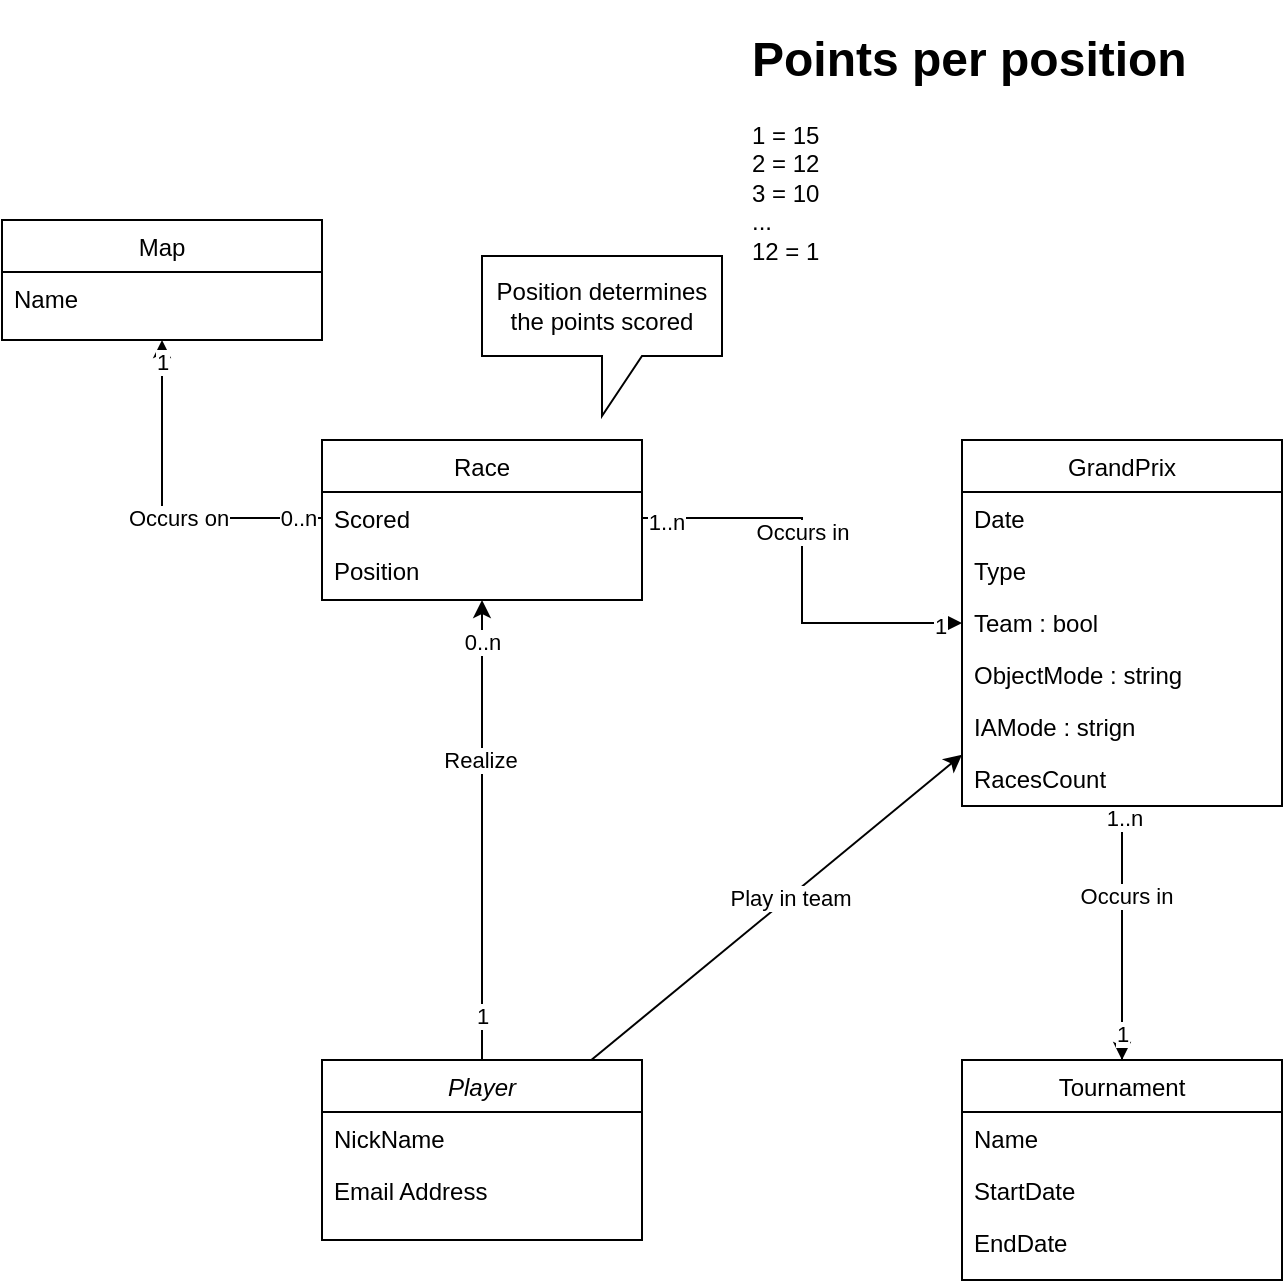 <mxfile version="24.2.5" type="device">
  <diagram id="C5RBs43oDa-KdzZeNtuy" name="Page-1">
    <mxGraphModel dx="857" dy="606" grid="1" gridSize="10" guides="1" tooltips="1" connect="1" arrows="1" fold="1" page="1" pageScale="1" pageWidth="827" pageHeight="1169" math="0" shadow="0">
      <root>
        <mxCell id="WIyWlLk6GJQsqaUBKTNV-0" />
        <mxCell id="WIyWlLk6GJQsqaUBKTNV-1" parent="WIyWlLk6GJQsqaUBKTNV-0" />
        <mxCell id="X79P-a3b31aQpc4Z4LpM-3" style="edgeStyle=orthogonalEdgeStyle;rounded=0;orthogonalLoop=1;jettySize=auto;html=1;" parent="WIyWlLk6GJQsqaUBKTNV-1" source="zkfFHV4jXpPFQw0GAbJ--0" target="X79P-a3b31aQpc4Z4LpM-0" edge="1">
          <mxGeometry relative="1" as="geometry" />
        </mxCell>
        <mxCell id="X79P-a3b31aQpc4Z4LpM-4" value="Realize" style="edgeLabel;html=1;align=center;verticalAlign=middle;resizable=0;points=[];" parent="X79P-a3b31aQpc4Z4LpM-3" vertex="1" connectable="0">
          <mxGeometry x="0.308" y="1" relative="1" as="geometry">
            <mxPoint as="offset" />
          </mxGeometry>
        </mxCell>
        <mxCell id="X79P-a3b31aQpc4Z4LpM-5" value="1" style="edgeLabel;html=1;align=center;verticalAlign=middle;resizable=0;points=[];" parent="X79P-a3b31aQpc4Z4LpM-3" vertex="1" connectable="0">
          <mxGeometry x="-0.804" relative="1" as="geometry">
            <mxPoint as="offset" />
          </mxGeometry>
        </mxCell>
        <mxCell id="X79P-a3b31aQpc4Z4LpM-6" value="0..n" style="edgeLabel;html=1;align=center;verticalAlign=middle;resizable=0;points=[];" parent="X79P-a3b31aQpc4Z4LpM-3" vertex="1" connectable="0">
          <mxGeometry x="0.821" relative="1" as="geometry">
            <mxPoint as="offset" />
          </mxGeometry>
        </mxCell>
        <mxCell id="OfAiOOOyODkjugbo0GrF-1" style="edgeStyle=orthogonalEdgeStyle;rounded=0;orthogonalLoop=1;jettySize=auto;html=1;" parent="WIyWlLk6GJQsqaUBKTNV-1" source="X79P-a3b31aQpc4Z4LpM-11" target="zkfFHV4jXpPFQw0GAbJ--17" edge="1">
          <mxGeometry relative="1" as="geometry">
            <mxPoint x="370" y="470" as="sourcePoint" />
          </mxGeometry>
        </mxCell>
        <mxCell id="zkfFHV4jXpPFQw0GAbJ--0" value="Player" style="swimlane;fontStyle=2;align=center;verticalAlign=top;childLayout=stackLayout;horizontal=1;startSize=26;horizontalStack=0;resizeParent=1;resizeLast=0;collapsible=1;marginBottom=0;rounded=0;shadow=0;strokeWidth=1;" parent="WIyWlLk6GJQsqaUBKTNV-1" vertex="1">
          <mxGeometry x="190" y="530" width="160" height="90" as="geometry">
            <mxRectangle x="190" y="530" width="160" height="26" as="alternateBounds" />
          </mxGeometry>
        </mxCell>
        <mxCell id="zkfFHV4jXpPFQw0GAbJ--1" value="NickName" style="text;align=left;verticalAlign=top;spacingLeft=4;spacingRight=4;overflow=hidden;rotatable=0;points=[[0,0.5],[1,0.5]];portConstraint=eastwest;" parent="zkfFHV4jXpPFQw0GAbJ--0" vertex="1">
          <mxGeometry y="26" width="160" height="26" as="geometry" />
        </mxCell>
        <mxCell id="zkfFHV4jXpPFQw0GAbJ--3" value="Email Address" style="text;align=left;verticalAlign=top;spacingLeft=4;spacingRight=4;overflow=hidden;rotatable=0;points=[[0,0.5],[1,0.5]];portConstraint=eastwest;rounded=0;shadow=0;html=0;" parent="zkfFHV4jXpPFQw0GAbJ--0" vertex="1">
          <mxGeometry y="52" width="160" height="26" as="geometry" />
        </mxCell>
        <mxCell id="X79P-a3b31aQpc4Z4LpM-15" style="edgeStyle=orthogonalEdgeStyle;rounded=0;orthogonalLoop=1;jettySize=auto;html=1;" parent="WIyWlLk6GJQsqaUBKTNV-1" source="zkfFHV4jXpPFQw0GAbJ--17" target="X79P-a3b31aQpc4Z4LpM-11" edge="1">
          <mxGeometry relative="1" as="geometry" />
        </mxCell>
        <mxCell id="X79P-a3b31aQpc4Z4LpM-16" value="Occurs in" style="edgeLabel;html=1;align=center;verticalAlign=middle;resizable=0;points=[];" parent="X79P-a3b31aQpc4Z4LpM-15" vertex="1" connectable="0">
          <mxGeometry x="-0.292" y="2" relative="1" as="geometry">
            <mxPoint as="offset" />
          </mxGeometry>
        </mxCell>
        <mxCell id="X79P-a3b31aQpc4Z4LpM-17" value="1..n" style="edgeLabel;html=1;align=center;verticalAlign=middle;resizable=0;points=[];" parent="X79P-a3b31aQpc4Z4LpM-15" vertex="1" connectable="0">
          <mxGeometry x="-0.908" y="1" relative="1" as="geometry">
            <mxPoint as="offset" />
          </mxGeometry>
        </mxCell>
        <mxCell id="X79P-a3b31aQpc4Z4LpM-18" value="1" style="edgeLabel;html=1;align=center;verticalAlign=middle;resizable=0;points=[];" parent="X79P-a3b31aQpc4Z4LpM-15" vertex="1" connectable="0">
          <mxGeometry x="0.785" relative="1" as="geometry">
            <mxPoint as="offset" />
          </mxGeometry>
        </mxCell>
        <mxCell id="zkfFHV4jXpPFQw0GAbJ--17" value="GrandPrix" style="swimlane;fontStyle=0;align=center;verticalAlign=top;childLayout=stackLayout;horizontal=1;startSize=26;horizontalStack=0;resizeParent=1;resizeLast=0;collapsible=1;marginBottom=0;rounded=0;shadow=0;strokeWidth=1;" parent="WIyWlLk6GJQsqaUBKTNV-1" vertex="1">
          <mxGeometry x="510" y="220" width="160" height="183" as="geometry">
            <mxRectangle x="510" y="170" width="160" height="26" as="alternateBounds" />
          </mxGeometry>
        </mxCell>
        <mxCell id="zkfFHV4jXpPFQw0GAbJ--18" value="Date" style="text;align=left;verticalAlign=top;spacingLeft=4;spacingRight=4;overflow=hidden;rotatable=0;points=[[0,0.5],[1,0.5]];portConstraint=eastwest;" parent="zkfFHV4jXpPFQw0GAbJ--17" vertex="1">
          <mxGeometry y="26" width="160" height="26" as="geometry" />
        </mxCell>
        <mxCell id="X79P-a3b31aQpc4Z4LpM-22" value="Type" style="text;align=left;verticalAlign=top;spacingLeft=4;spacingRight=4;overflow=hidden;rotatable=0;points=[[0,0.5],[1,0.5]];portConstraint=eastwest;" parent="zkfFHV4jXpPFQw0GAbJ--17" vertex="1">
          <mxGeometry y="52" width="160" height="26" as="geometry" />
        </mxCell>
        <mxCell id="X79P-a3b31aQpc4Z4LpM-25" value="Team : bool&#xa;" style="text;align=left;verticalAlign=top;spacingLeft=4;spacingRight=4;overflow=hidden;rotatable=0;points=[[0,0.5],[1,0.5]];portConstraint=eastwest;" parent="zkfFHV4jXpPFQw0GAbJ--17" vertex="1">
          <mxGeometry y="78" width="160" height="26" as="geometry" />
        </mxCell>
        <mxCell id="X79P-a3b31aQpc4Z4LpM-23" value="ObjectMode : string" style="text;align=left;verticalAlign=top;spacingLeft=4;spacingRight=4;overflow=hidden;rotatable=0;points=[[0,0.5],[1,0.5]];portConstraint=eastwest;" parent="zkfFHV4jXpPFQw0GAbJ--17" vertex="1">
          <mxGeometry y="104" width="160" height="26" as="geometry" />
        </mxCell>
        <mxCell id="X79P-a3b31aQpc4Z4LpM-24" value="IAMode : strign" style="text;align=left;verticalAlign=top;spacingLeft=4;spacingRight=4;overflow=hidden;rotatable=0;points=[[0,0.5],[1,0.5]];portConstraint=eastwest;" parent="zkfFHV4jXpPFQw0GAbJ--17" vertex="1">
          <mxGeometry y="130" width="160" height="26" as="geometry" />
        </mxCell>
        <mxCell id="OfAiOOOyODkjugbo0GrF-0" value="RacesCount" style="text;align=left;verticalAlign=top;spacingLeft=4;spacingRight=4;overflow=hidden;rotatable=0;points=[[0,0.5],[1,0.5]];portConstraint=eastwest;" parent="zkfFHV4jXpPFQw0GAbJ--17" vertex="1">
          <mxGeometry y="156" width="160" height="26" as="geometry" />
        </mxCell>
        <mxCell id="X79P-a3b31aQpc4Z4LpM-0" value="Race" style="swimlane;fontStyle=0;align=center;verticalAlign=top;childLayout=stackLayout;horizontal=1;startSize=26;horizontalStack=0;resizeParent=1;resizeLast=0;collapsible=1;marginBottom=0;rounded=0;shadow=0;strokeWidth=1;" parent="WIyWlLk6GJQsqaUBKTNV-1" vertex="1">
          <mxGeometry x="190" y="220" width="160" height="80" as="geometry">
            <mxRectangle x="190" y="220" width="160" height="26" as="alternateBounds" />
          </mxGeometry>
        </mxCell>
        <mxCell id="X79P-a3b31aQpc4Z4LpM-1" value="Scored" style="text;align=left;verticalAlign=top;spacingLeft=4;spacingRight=4;overflow=hidden;rotatable=0;points=[[0,0.5],[1,0.5]];portConstraint=eastwest;" parent="X79P-a3b31aQpc4Z4LpM-0" vertex="1">
          <mxGeometry y="26" width="160" height="26" as="geometry" />
        </mxCell>
        <mxCell id="X79P-a3b31aQpc4Z4LpM-29" value="Position" style="text;align=left;verticalAlign=top;spacingLeft=4;spacingRight=4;overflow=hidden;rotatable=0;points=[[0,0.5],[1,0.5]];portConstraint=eastwest;" parent="X79P-a3b31aQpc4Z4LpM-0" vertex="1">
          <mxGeometry y="52" width="160" height="26" as="geometry" />
        </mxCell>
        <mxCell id="X79P-a3b31aQpc4Z4LpM-7" style="edgeStyle=orthogonalEdgeStyle;rounded=0;orthogonalLoop=1;jettySize=auto;html=1;" parent="WIyWlLk6GJQsqaUBKTNV-1" source="X79P-a3b31aQpc4Z4LpM-1" target="zkfFHV4jXpPFQw0GAbJ--17" edge="1">
          <mxGeometry relative="1" as="geometry" />
        </mxCell>
        <mxCell id="X79P-a3b31aQpc4Z4LpM-8" value="Occurs in" style="edgeLabel;html=1;align=center;verticalAlign=middle;resizable=0;points=[];" parent="X79P-a3b31aQpc4Z4LpM-7" vertex="1" connectable="0">
          <mxGeometry x="-0.185" relative="1" as="geometry">
            <mxPoint as="offset" />
          </mxGeometry>
        </mxCell>
        <mxCell id="X79P-a3b31aQpc4Z4LpM-9" value="1..n" style="edgeLabel;html=1;align=center;verticalAlign=middle;resizable=0;points=[];" parent="X79P-a3b31aQpc4Z4LpM-7" vertex="1" connectable="0">
          <mxGeometry x="-0.888" y="-2" relative="1" as="geometry">
            <mxPoint as="offset" />
          </mxGeometry>
        </mxCell>
        <mxCell id="X79P-a3b31aQpc4Z4LpM-10" value="1" style="edgeLabel;html=1;align=center;verticalAlign=middle;resizable=0;points=[];" parent="X79P-a3b31aQpc4Z4LpM-7" vertex="1" connectable="0">
          <mxGeometry x="0.895" y="-1" relative="1" as="geometry">
            <mxPoint as="offset" />
          </mxGeometry>
        </mxCell>
        <mxCell id="X79P-a3b31aQpc4Z4LpM-30" value="Map" style="swimlane;fontStyle=0;align=center;verticalAlign=top;childLayout=stackLayout;horizontal=1;startSize=26;horizontalStack=0;resizeParent=1;resizeLast=0;collapsible=1;marginBottom=0;rounded=0;shadow=0;strokeWidth=1;" parent="WIyWlLk6GJQsqaUBKTNV-1" vertex="1">
          <mxGeometry x="30" y="110" width="160" height="60" as="geometry">
            <mxRectangle x="30" y="110" width="160" height="26" as="alternateBounds" />
          </mxGeometry>
        </mxCell>
        <mxCell id="X79P-a3b31aQpc4Z4LpM-31" value="Name" style="text;align=left;verticalAlign=top;spacingLeft=4;spacingRight=4;overflow=hidden;rotatable=0;points=[[0,0.5],[1,0.5]];portConstraint=eastwest;" parent="X79P-a3b31aQpc4Z4LpM-30" vertex="1">
          <mxGeometry y="26" width="160" height="26" as="geometry" />
        </mxCell>
        <mxCell id="X79P-a3b31aQpc4Z4LpM-33" style="edgeStyle=orthogonalEdgeStyle;rounded=0;orthogonalLoop=1;jettySize=auto;html=1;exitX=0;exitY=0.5;exitDx=0;exitDy=0;" parent="WIyWlLk6GJQsqaUBKTNV-1" source="X79P-a3b31aQpc4Z4LpM-1" target="X79P-a3b31aQpc4Z4LpM-30" edge="1">
          <mxGeometry relative="1" as="geometry" />
        </mxCell>
        <mxCell id="X79P-a3b31aQpc4Z4LpM-34" value="Occurs on" style="edgeLabel;html=1;align=center;verticalAlign=middle;resizable=0;points=[];" parent="X79P-a3b31aQpc4Z4LpM-33" vertex="1" connectable="0">
          <mxGeometry x="-0.15" relative="1" as="geometry">
            <mxPoint as="offset" />
          </mxGeometry>
        </mxCell>
        <mxCell id="X79P-a3b31aQpc4Z4LpM-35" value="1" style="edgeLabel;html=1;align=center;verticalAlign=middle;resizable=0;points=[];" parent="X79P-a3b31aQpc4Z4LpM-33" vertex="1" connectable="0">
          <mxGeometry x="0.874" relative="1" as="geometry">
            <mxPoint as="offset" />
          </mxGeometry>
        </mxCell>
        <mxCell id="X79P-a3b31aQpc4Z4LpM-36" value="0..n" style="edgeLabel;html=1;align=center;verticalAlign=middle;resizable=0;points=[];" parent="X79P-a3b31aQpc4Z4LpM-33" vertex="1" connectable="0">
          <mxGeometry x="-0.855" relative="1" as="geometry">
            <mxPoint as="offset" />
          </mxGeometry>
        </mxCell>
        <mxCell id="X79P-a3b31aQpc4Z4LpM-37" value="Position determines the points scored" style="shape=callout;whiteSpace=wrap;html=1;perimeter=calloutPerimeter;" parent="WIyWlLk6GJQsqaUBKTNV-1" vertex="1">
          <mxGeometry x="270" y="128" width="120" height="80" as="geometry" />
        </mxCell>
        <mxCell id="X79P-a3b31aQpc4Z4LpM-39" value="&lt;h1&gt;Points per position&lt;/h1&gt;&lt;div&gt;1 = 15&lt;/div&gt;&lt;div&gt;2 = 12&lt;/div&gt;&lt;div&gt;3 = 10&lt;/div&gt;&lt;div&gt;...&lt;/div&gt;&lt;div&gt;12 = 1&lt;/div&gt;" style="text;html=1;strokeColor=none;fillColor=none;spacing=5;spacingTop=-20;whiteSpace=wrap;overflow=hidden;rounded=0;" parent="WIyWlLk6GJQsqaUBKTNV-1" vertex="1">
          <mxGeometry x="400" y="10" width="250" height="126" as="geometry" />
        </mxCell>
        <mxCell id="X79P-a3b31aQpc4Z4LpM-11" value="Tournament" style="swimlane;fontStyle=0;align=center;verticalAlign=top;childLayout=stackLayout;horizontal=1;startSize=26;horizontalStack=0;resizeParent=1;resizeLast=0;collapsible=1;marginBottom=0;rounded=0;shadow=0;strokeWidth=1;" parent="WIyWlLk6GJQsqaUBKTNV-1" vertex="1">
          <mxGeometry x="510" y="530" width="160" height="110" as="geometry">
            <mxRectangle x="510" y="530" width="160" height="26" as="alternateBounds" />
          </mxGeometry>
        </mxCell>
        <mxCell id="X79P-a3b31aQpc4Z4LpM-12" value="Name" style="text;align=left;verticalAlign=top;spacingLeft=4;spacingRight=4;overflow=hidden;rotatable=0;points=[[0,0.5],[1,0.5]];portConstraint=eastwest;" parent="X79P-a3b31aQpc4Z4LpM-11" vertex="1">
          <mxGeometry y="26" width="160" height="26" as="geometry" />
        </mxCell>
        <mxCell id="X79P-a3b31aQpc4Z4LpM-13" value="StartDate" style="text;align=left;verticalAlign=top;spacingLeft=4;spacingRight=4;overflow=hidden;rotatable=0;points=[[0,0.5],[1,0.5]];portConstraint=eastwest;" parent="X79P-a3b31aQpc4Z4LpM-11" vertex="1">
          <mxGeometry y="52" width="160" height="26" as="geometry" />
        </mxCell>
        <mxCell id="X79P-a3b31aQpc4Z4LpM-14" value="EndDate" style="text;align=left;verticalAlign=top;spacingLeft=4;spacingRight=4;overflow=hidden;rotatable=0;points=[[0,0.5],[1,0.5]];portConstraint=eastwest;" parent="X79P-a3b31aQpc4Z4LpM-11" vertex="1">
          <mxGeometry y="78" width="160" height="26" as="geometry" />
        </mxCell>
        <mxCell id="OfAiOOOyODkjugbo0GrF-8" value="" style="endArrow=classic;html=1;rounded=0;" parent="WIyWlLk6GJQsqaUBKTNV-1" source="zkfFHV4jXpPFQw0GAbJ--0" target="zkfFHV4jXpPFQw0GAbJ--17" edge="1">
          <mxGeometry width="50" height="50" relative="1" as="geometry">
            <mxPoint x="380" y="460" as="sourcePoint" />
            <mxPoint x="430" y="410" as="targetPoint" />
          </mxGeometry>
        </mxCell>
        <mxCell id="OfAiOOOyODkjugbo0GrF-9" value="Play in team" style="edgeLabel;html=1;align=center;verticalAlign=middle;resizable=0;points=[];" parent="OfAiOOOyODkjugbo0GrF-8" vertex="1" connectable="0">
          <mxGeometry x="0.072" relative="1" as="geometry">
            <mxPoint as="offset" />
          </mxGeometry>
        </mxCell>
      </root>
    </mxGraphModel>
  </diagram>
</mxfile>
